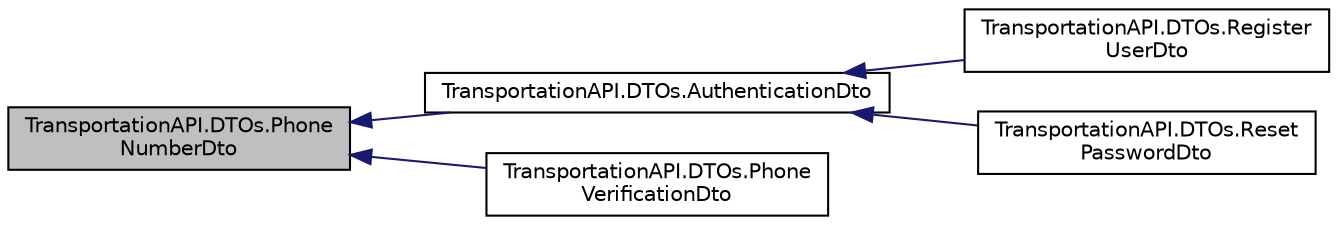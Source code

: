 digraph "TransportationAPI.DTOs.PhoneNumberDto"
{
 // LATEX_PDF_SIZE
  edge [fontname="Helvetica",fontsize="10",labelfontname="Helvetica",labelfontsize="10"];
  node [fontname="Helvetica",fontsize="10",shape=record];
  rankdir="LR";
  Node1 [label="TransportationAPI.DTOs.Phone\lNumberDto",height=0.2,width=0.4,color="black", fillcolor="grey75", style="filled", fontcolor="black",tooltip=" "];
  Node1 -> Node2 [dir="back",color="midnightblue",fontsize="10",style="solid",fontname="Helvetica"];
  Node2 [label="TransportationAPI.DTOs.AuthenticationDto",height=0.2,width=0.4,color="black", fillcolor="white", style="filled",URL="$class_transportation_a_p_i_1_1_d_t_os_1_1_authentication_dto.html",tooltip=" "];
  Node2 -> Node3 [dir="back",color="midnightblue",fontsize="10",style="solid",fontname="Helvetica"];
  Node3 [label="TransportationAPI.DTOs.Register\lUserDto",height=0.2,width=0.4,color="black", fillcolor="white", style="filled",URL="$class_transportation_a_p_i_1_1_d_t_os_1_1_register_user_dto.html",tooltip=" "];
  Node2 -> Node4 [dir="back",color="midnightblue",fontsize="10",style="solid",fontname="Helvetica"];
  Node4 [label="TransportationAPI.DTOs.Reset\lPasswordDto",height=0.2,width=0.4,color="black", fillcolor="white", style="filled",URL="$class_transportation_a_p_i_1_1_d_t_os_1_1_reset_password_dto.html",tooltip=" "];
  Node1 -> Node5 [dir="back",color="midnightblue",fontsize="10",style="solid",fontname="Helvetica"];
  Node5 [label="TransportationAPI.DTOs.Phone\lVerificationDto",height=0.2,width=0.4,color="black", fillcolor="white", style="filled",URL="$class_transportation_a_p_i_1_1_d_t_os_1_1_phone_verification_dto.html",tooltip=" "];
}
